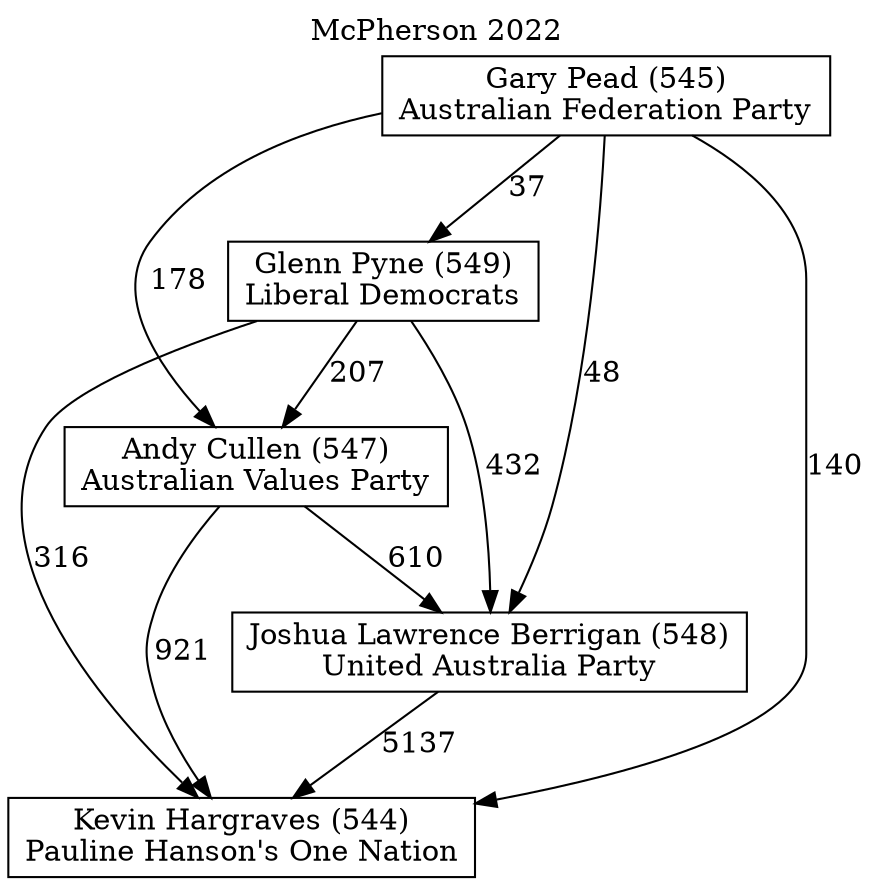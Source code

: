 // House preference flow
digraph "Kevin Hargraves (544)_McPherson_2022" {
	graph [label="McPherson 2022" labelloc=t mclimit=10]
	node [shape=box]
	"Glenn Pyne (549)" [label="Glenn Pyne (549)
Liberal Democrats"]
	"Andy Cullen (547)" [label="Andy Cullen (547)
Australian Values Party"]
	"Joshua Lawrence Berrigan (548)" [label="Joshua Lawrence Berrigan (548)
United Australia Party"]
	"Gary Pead (545)" [label="Gary Pead (545)
Australian Federation Party"]
	"Kevin Hargraves (544)" [label="Kevin Hargraves (544)
Pauline Hanson's One Nation"]
	"Gary Pead (545)" -> "Kevin Hargraves (544)" [label=140]
	"Glenn Pyne (549)" -> "Kevin Hargraves (544)" [label=316]
	"Joshua Lawrence Berrigan (548)" -> "Kevin Hargraves (544)" [label=5137]
	"Gary Pead (545)" -> "Glenn Pyne (549)" [label=37]
	"Glenn Pyne (549)" -> "Andy Cullen (547)" [label=207]
	"Andy Cullen (547)" -> "Kevin Hargraves (544)" [label=921]
	"Gary Pead (545)" -> "Joshua Lawrence Berrigan (548)" [label=48]
	"Glenn Pyne (549)" -> "Joshua Lawrence Berrigan (548)" [label=432]
	"Andy Cullen (547)" -> "Joshua Lawrence Berrigan (548)" [label=610]
	"Gary Pead (545)" -> "Andy Cullen (547)" [label=178]
}
